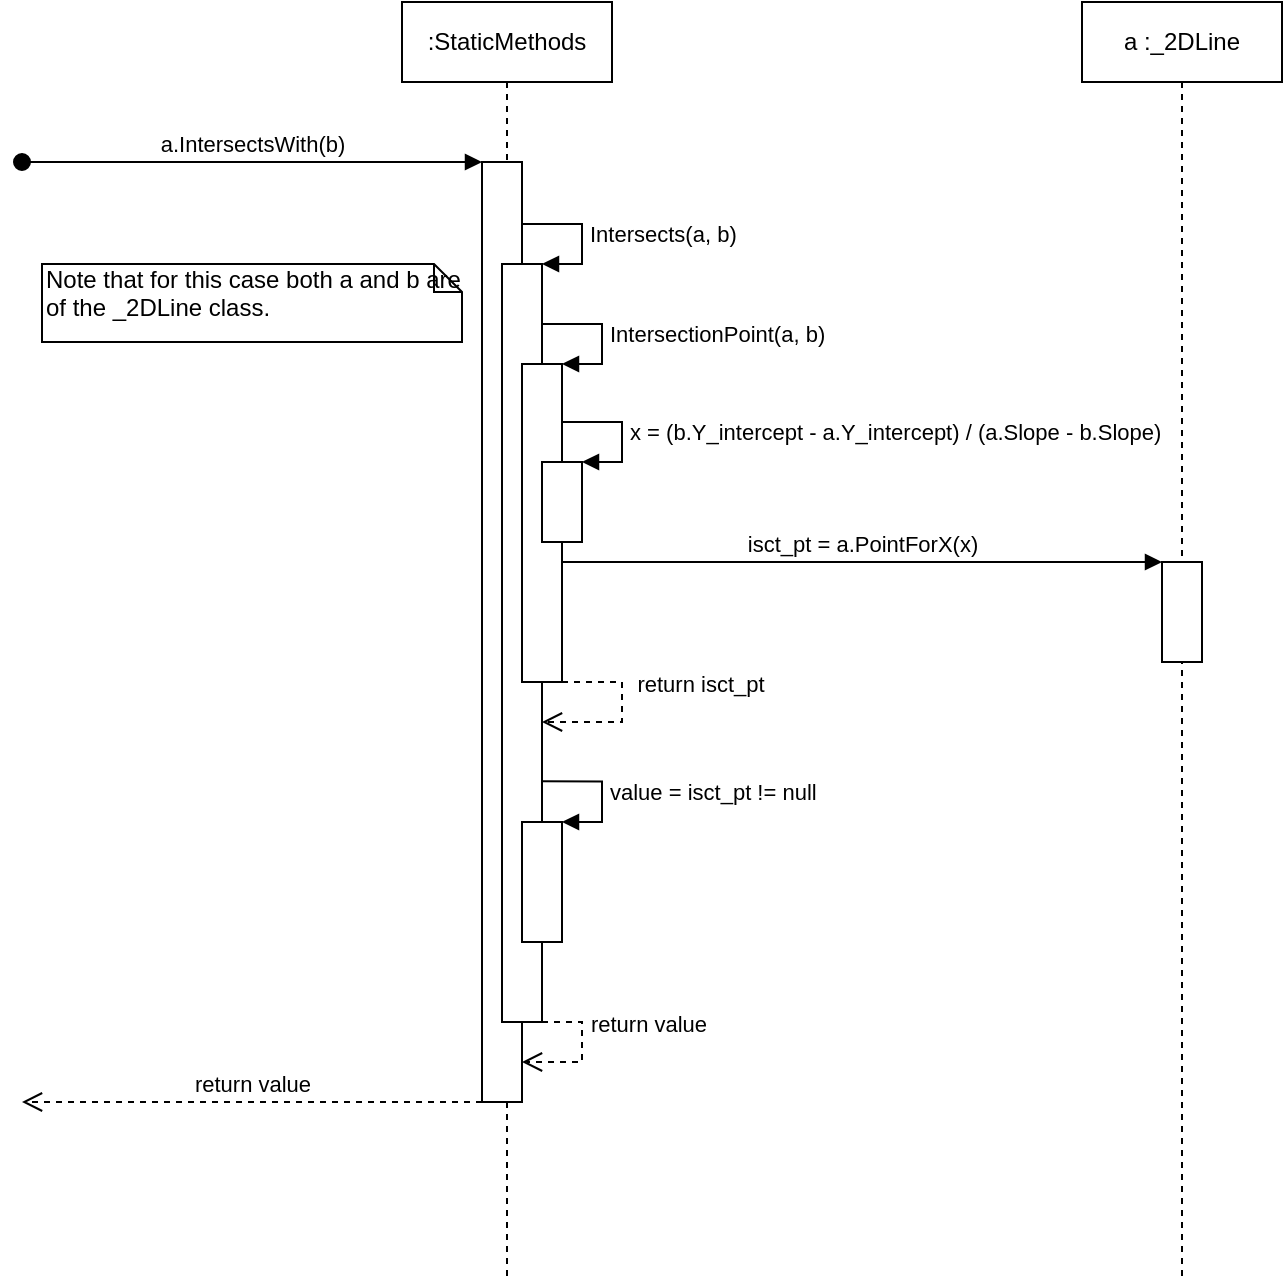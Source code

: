 <mxfile version="12.3.2" type="device" pages="1"><diagram id="KqbnlfllaqQ1w6aOsTr-" name="Page-1"><mxGraphModel dx="1949" dy="707" grid="1" gridSize="10" guides="1" tooltips="1" connect="1" arrows="1" fold="1" page="1" pageScale="1" pageWidth="827" pageHeight="1169" math="0" shadow="0"><root><mxCell id="0"/><mxCell id="1" parent="0"/><mxCell id="RCzB8bUggcSVSg7YPU3Q-2" value=":StaticMethods" style="shape=umlLifeline;perimeter=lifelinePerimeter;whiteSpace=wrap;html=1;container=1;collapsible=0;recursiveResize=0;outlineConnect=0;" vertex="1" parent="1"><mxGeometry x="190" y="50" width="105" height="640" as="geometry"/></mxCell><mxCell id="RCzB8bUggcSVSg7YPU3Q-8" value="" style="html=1;points=[];perimeter=orthogonalPerimeter;" vertex="1" parent="RCzB8bUggcSVSg7YPU3Q-2"><mxGeometry x="40" y="80" width="20" height="470" as="geometry"/></mxCell><mxCell id="RCzB8bUggcSVSg7YPU3Q-9" value="a.IntersectsWith(b)" style="html=1;verticalAlign=bottom;startArrow=oval;endArrow=block;startSize=8;" edge="1" target="RCzB8bUggcSVSg7YPU3Q-8" parent="RCzB8bUggcSVSg7YPU3Q-2"><mxGeometry relative="1" as="geometry"><mxPoint x="-190" y="80" as="sourcePoint"/></mxGeometry></mxCell><mxCell id="RCzB8bUggcSVSg7YPU3Q-11" value="" style="html=1;points=[];perimeter=orthogonalPerimeter;" vertex="1" parent="RCzB8bUggcSVSg7YPU3Q-2"><mxGeometry x="50" y="131" width="20" height="379" as="geometry"/></mxCell><mxCell id="RCzB8bUggcSVSg7YPU3Q-12" value="Intersects(a, b)" style="edgeStyle=orthogonalEdgeStyle;html=1;align=left;spacingLeft=2;endArrow=block;rounded=0;entryX=1;entryY=0;" edge="1" target="RCzB8bUggcSVSg7YPU3Q-11" parent="RCzB8bUggcSVSg7YPU3Q-2" source="RCzB8bUggcSVSg7YPU3Q-8"><mxGeometry relative="1" as="geometry"><mxPoint x="65" y="110.5" as="sourcePoint"/><Array as="points"><mxPoint x="90" y="111"/><mxPoint x="90" y="131"/></Array></mxGeometry></mxCell><mxCell id="RCzB8bUggcSVSg7YPU3Q-14" value="" style="html=1;points=[];perimeter=orthogonalPerimeter;" vertex="1" parent="RCzB8bUggcSVSg7YPU3Q-2"><mxGeometry x="60" y="181" width="20" height="159" as="geometry"/></mxCell><mxCell id="RCzB8bUggcSVSg7YPU3Q-15" value="IntersectionPoint(a, b)" style="edgeStyle=orthogonalEdgeStyle;html=1;align=left;spacingLeft=2;endArrow=block;rounded=0;entryX=1;entryY=0;" edge="1" target="RCzB8bUggcSVSg7YPU3Q-14" parent="RCzB8bUggcSVSg7YPU3Q-2" source="RCzB8bUggcSVSg7YPU3Q-11"><mxGeometry relative="1" as="geometry"><mxPoint x="70" y="160.5" as="sourcePoint"/><Array as="points"><mxPoint x="100" y="161"/><mxPoint x="100" y="181"/></Array></mxGeometry></mxCell><mxCell id="RCzB8bUggcSVSg7YPU3Q-16" value="" style="html=1;points=[];perimeter=orthogonalPerimeter;" vertex="1" parent="RCzB8bUggcSVSg7YPU3Q-2"><mxGeometry x="60" y="410" width="20" height="60" as="geometry"/></mxCell><mxCell id="RCzB8bUggcSVSg7YPU3Q-17" value="value = isct_pt != null" style="edgeStyle=orthogonalEdgeStyle;html=1;align=left;spacingLeft=2;endArrow=block;rounded=0;entryX=1;entryY=0;" edge="1" target="RCzB8bUggcSVSg7YPU3Q-16" parent="RCzB8bUggcSVSg7YPU3Q-2"><mxGeometry relative="1" as="geometry"><mxPoint x="70" y="389.667" as="sourcePoint"/><Array as="points"><mxPoint x="100" y="390"/><mxPoint x="100" y="410"/></Array></mxGeometry></mxCell><mxCell id="RCzB8bUggcSVSg7YPU3Q-18" value="return value" style="html=1;verticalAlign=bottom;endArrow=open;dashed=1;endSize=8;rounded=0;spacingLeft=5;" edge="1" parent="RCzB8bUggcSVSg7YPU3Q-2" source="RCzB8bUggcSVSg7YPU3Q-11" target="RCzB8bUggcSVSg7YPU3Q-8"><mxGeometry x="0.143" y="-32" relative="1" as="geometry"><mxPoint x="90" y="510" as="sourcePoint"/><mxPoint x="100" y="540" as="targetPoint"/><Array as="points"><mxPoint x="90" y="510"/><mxPoint x="90" y="530"/></Array><mxPoint x="30" y="22" as="offset"/></mxGeometry></mxCell><mxCell id="RCzB8bUggcSVSg7YPU3Q-23" value="return isct_pt" style="html=1;verticalAlign=bottom;endArrow=open;dashed=1;endSize=8;rounded=0;spacingLeft=20;" edge="1" parent="RCzB8bUggcSVSg7YPU3Q-2" source="RCzB8bUggcSVSg7YPU3Q-14" target="RCzB8bUggcSVSg7YPU3Q-11"><mxGeometry x="0.143" y="-32" relative="1" as="geometry"><mxPoint x="80" y="520" as="sourcePoint"/><mxPoint x="70" y="540" as="targetPoint"/><Array as="points"><mxPoint x="110" y="340"/><mxPoint x="110" y="360"/></Array><mxPoint x="30" y="22" as="offset"/></mxGeometry></mxCell><mxCell id="RCzB8bUggcSVSg7YPU3Q-24" value="" style="html=1;points=[];perimeter=orthogonalPerimeter;" vertex="1" parent="RCzB8bUggcSVSg7YPU3Q-2"><mxGeometry x="70" y="230" width="20" height="40" as="geometry"/></mxCell><mxCell id="RCzB8bUggcSVSg7YPU3Q-25" value="x = (b.Y_intercept - a.Y_intercept) / (a.Slope - b.Slope)" style="edgeStyle=orthogonalEdgeStyle;html=1;align=left;spacingLeft=2;endArrow=block;rounded=0;entryX=1;entryY=0;" edge="1" target="RCzB8bUggcSVSg7YPU3Q-24" parent="RCzB8bUggcSVSg7YPU3Q-2" source="RCzB8bUggcSVSg7YPU3Q-14"><mxGeometry relative="1" as="geometry"><mxPoint x="85" y="210" as="sourcePoint"/><Array as="points"><mxPoint x="110" y="210"/><mxPoint x="110" y="230"/></Array></mxGeometry></mxCell><mxCell id="RCzB8bUggcSVSg7YPU3Q-10" value="return value" style="html=1;verticalAlign=bottom;endArrow=open;dashed=1;endSize=8;" edge="1" parent="1" source="RCzB8bUggcSVSg7YPU3Q-8"><mxGeometry relative="1" as="geometry"><mxPoint x="130" y="630" as="sourcePoint"/><mxPoint y="600" as="targetPoint"/></mxGeometry></mxCell><mxCell id="RCzB8bUggcSVSg7YPU3Q-19" value="a :_2DLine" style="shape=umlLifeline;perimeter=lifelinePerimeter;whiteSpace=wrap;html=1;container=1;collapsible=0;recursiveResize=0;outlineConnect=0;" vertex="1" parent="1"><mxGeometry x="530" y="50" width="100" height="640" as="geometry"/></mxCell><mxCell id="RCzB8bUggcSVSg7YPU3Q-20" value="" style="html=1;points=[];perimeter=orthogonalPerimeter;" vertex="1" parent="RCzB8bUggcSVSg7YPU3Q-19"><mxGeometry x="40" y="280" width="20" height="50" as="geometry"/></mxCell><mxCell id="RCzB8bUggcSVSg7YPU3Q-21" value="isct_pt = a.PointForX(x)" style="html=1;verticalAlign=bottom;endArrow=block;entryX=0;entryY=0;" edge="1" target="RCzB8bUggcSVSg7YPU3Q-20" parent="1" source="RCzB8bUggcSVSg7YPU3Q-14"><mxGeometry relative="1" as="geometry"><mxPoint x="500" y="270" as="sourcePoint"/></mxGeometry></mxCell><mxCell id="RCzB8bUggcSVSg7YPU3Q-26" value="Note that for this case both a and b are of the _2DLine class." style="shape=note;whiteSpace=wrap;html=1;size=14;verticalAlign=top;align=left;spacingTop=-6;" vertex="1" parent="1"><mxGeometry x="10" y="181" width="210" height="39" as="geometry"/></mxCell></root></mxGraphModel></diagram></mxfile>